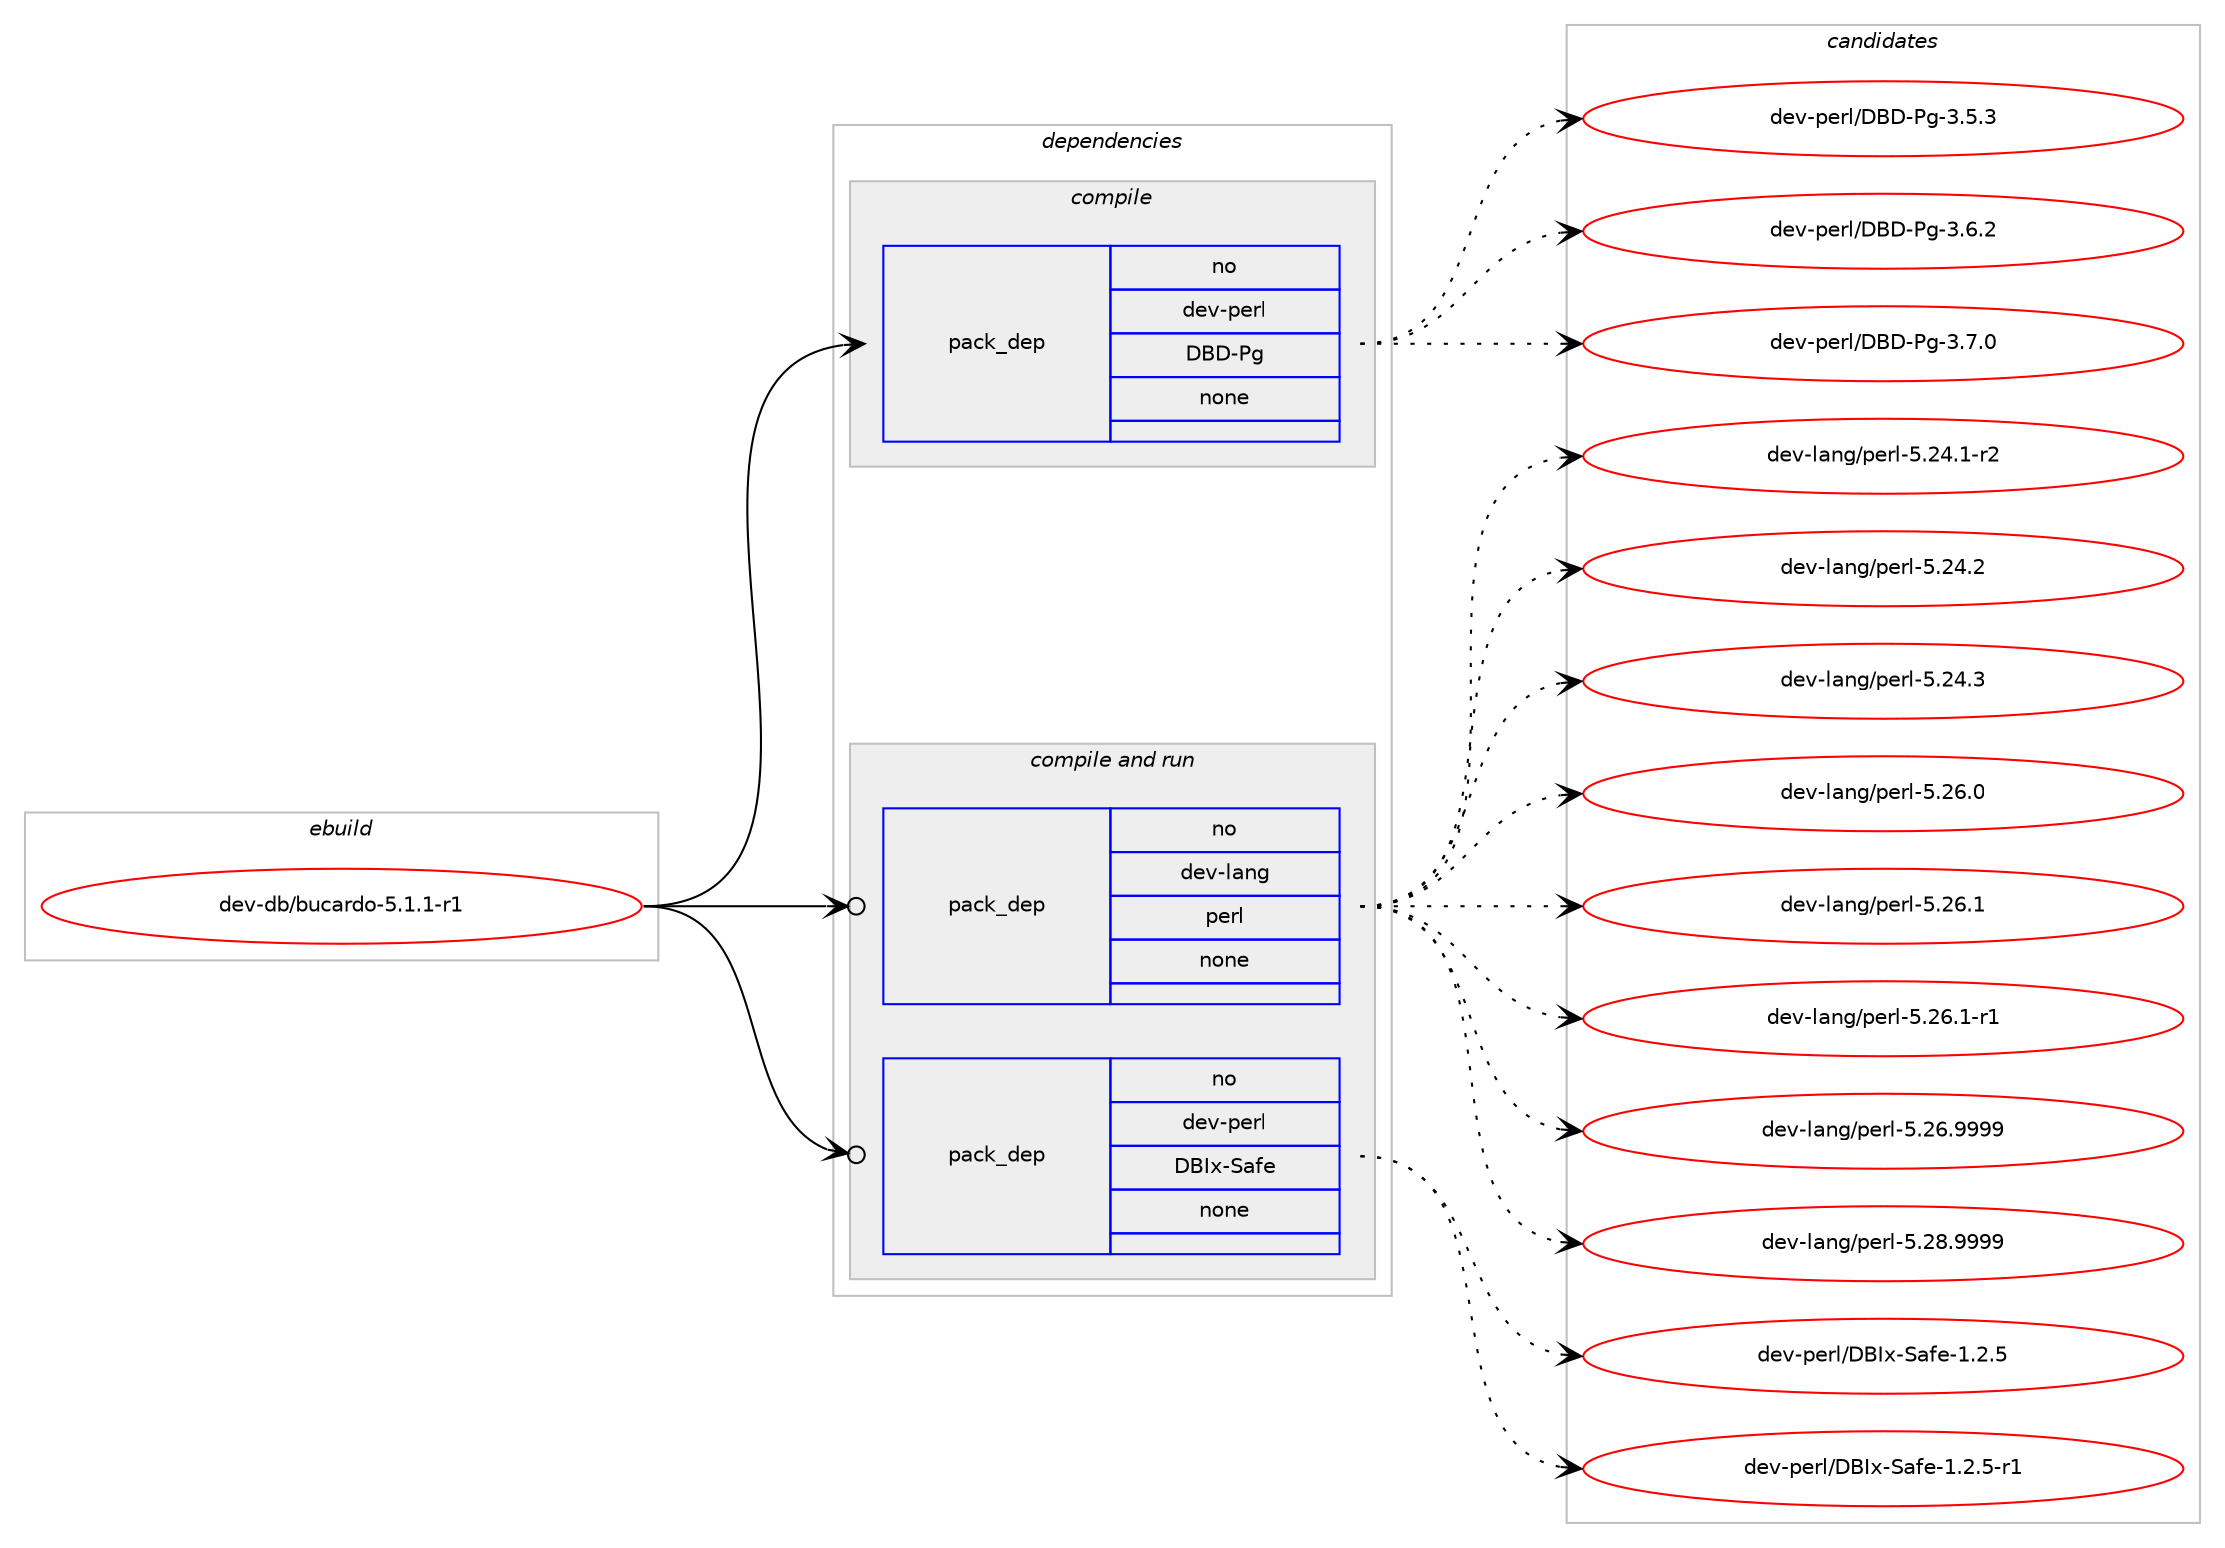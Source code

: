 digraph prolog {

# *************
# Graph options
# *************

newrank=true;
concentrate=true;
compound=true;
graph [rankdir=LR,fontname=Helvetica,fontsize=10,ranksep=1.5];#, ranksep=2.5, nodesep=0.2];
edge  [arrowhead=vee];
node  [fontname=Helvetica,fontsize=10];

# **********
# The ebuild
# **********

subgraph cluster_leftcol {
color=gray;
rank=same;
label=<<i>ebuild</i>>;
id [label="dev-db/bucardo-5.1.1-r1", color=red, width=4, href="../dev-db/bucardo-5.1.1-r1.svg"];
}

# ****************
# The dependencies
# ****************

subgraph cluster_midcol {
color=gray;
label=<<i>dependencies</i>>;
subgraph cluster_compile {
fillcolor="#eeeeee";
style=filled;
label=<<i>compile</i>>;
subgraph pack48755 {
dependency66119 [label=<<TABLE BORDER="0" CELLBORDER="1" CELLSPACING="0" CELLPADDING="4" WIDTH="220"><TR><TD ROWSPAN="6" CELLPADDING="30">pack_dep</TD></TR><TR><TD WIDTH="110">no</TD></TR><TR><TD>dev-perl</TD></TR><TR><TD>DBD-Pg</TD></TR><TR><TD>none</TD></TR><TR><TD></TD></TR></TABLE>>, shape=none, color=blue];
}
id:e -> dependency66119:w [weight=20,style="solid",arrowhead="vee"];
}
subgraph cluster_compileandrun {
fillcolor="#eeeeee";
style=filled;
label=<<i>compile and run</i>>;
subgraph pack48756 {
dependency66120 [label=<<TABLE BORDER="0" CELLBORDER="1" CELLSPACING="0" CELLPADDING="4" WIDTH="220"><TR><TD ROWSPAN="6" CELLPADDING="30">pack_dep</TD></TR><TR><TD WIDTH="110">no</TD></TR><TR><TD>dev-lang</TD></TR><TR><TD>perl</TD></TR><TR><TD>none</TD></TR><TR><TD></TD></TR></TABLE>>, shape=none, color=blue];
}
id:e -> dependency66120:w [weight=20,style="solid",arrowhead="odotvee"];
subgraph pack48757 {
dependency66121 [label=<<TABLE BORDER="0" CELLBORDER="1" CELLSPACING="0" CELLPADDING="4" WIDTH="220"><TR><TD ROWSPAN="6" CELLPADDING="30">pack_dep</TD></TR><TR><TD WIDTH="110">no</TD></TR><TR><TD>dev-perl</TD></TR><TR><TD>DBIx-Safe</TD></TR><TR><TD>none</TD></TR><TR><TD></TD></TR></TABLE>>, shape=none, color=blue];
}
id:e -> dependency66121:w [weight=20,style="solid",arrowhead="odotvee"];
}
subgraph cluster_run {
fillcolor="#eeeeee";
style=filled;
label=<<i>run</i>>;
}
}

# **************
# The candidates
# **************

subgraph cluster_choices {
rank=same;
color=gray;
label=<<i>candidates</i>>;

subgraph choice48755 {
color=black;
nodesep=1;
choice10010111845112101114108476866684580103455146534651 [label="dev-perl/DBD-Pg-3.5.3", color=red, width=4,href="../dev-perl/DBD-Pg-3.5.3.svg"];
choice10010111845112101114108476866684580103455146544650 [label="dev-perl/DBD-Pg-3.6.2", color=red, width=4,href="../dev-perl/DBD-Pg-3.6.2.svg"];
choice10010111845112101114108476866684580103455146554648 [label="dev-perl/DBD-Pg-3.7.0", color=red, width=4,href="../dev-perl/DBD-Pg-3.7.0.svg"];
dependency66119:e -> choice10010111845112101114108476866684580103455146534651:w [style=dotted,weight="100"];
dependency66119:e -> choice10010111845112101114108476866684580103455146544650:w [style=dotted,weight="100"];
dependency66119:e -> choice10010111845112101114108476866684580103455146554648:w [style=dotted,weight="100"];
}
subgraph choice48756 {
color=black;
nodesep=1;
choice100101118451089711010347112101114108455346505246494511450 [label="dev-lang/perl-5.24.1-r2", color=red, width=4,href="../dev-lang/perl-5.24.1-r2.svg"];
choice10010111845108971101034711210111410845534650524650 [label="dev-lang/perl-5.24.2", color=red, width=4,href="../dev-lang/perl-5.24.2.svg"];
choice10010111845108971101034711210111410845534650524651 [label="dev-lang/perl-5.24.3", color=red, width=4,href="../dev-lang/perl-5.24.3.svg"];
choice10010111845108971101034711210111410845534650544648 [label="dev-lang/perl-5.26.0", color=red, width=4,href="../dev-lang/perl-5.26.0.svg"];
choice10010111845108971101034711210111410845534650544649 [label="dev-lang/perl-5.26.1", color=red, width=4,href="../dev-lang/perl-5.26.1.svg"];
choice100101118451089711010347112101114108455346505446494511449 [label="dev-lang/perl-5.26.1-r1", color=red, width=4,href="../dev-lang/perl-5.26.1-r1.svg"];
choice10010111845108971101034711210111410845534650544657575757 [label="dev-lang/perl-5.26.9999", color=red, width=4,href="../dev-lang/perl-5.26.9999.svg"];
choice10010111845108971101034711210111410845534650564657575757 [label="dev-lang/perl-5.28.9999", color=red, width=4,href="../dev-lang/perl-5.28.9999.svg"];
dependency66120:e -> choice100101118451089711010347112101114108455346505246494511450:w [style=dotted,weight="100"];
dependency66120:e -> choice10010111845108971101034711210111410845534650524650:w [style=dotted,weight="100"];
dependency66120:e -> choice10010111845108971101034711210111410845534650524651:w [style=dotted,weight="100"];
dependency66120:e -> choice10010111845108971101034711210111410845534650544648:w [style=dotted,weight="100"];
dependency66120:e -> choice10010111845108971101034711210111410845534650544649:w [style=dotted,weight="100"];
dependency66120:e -> choice100101118451089711010347112101114108455346505446494511449:w [style=dotted,weight="100"];
dependency66120:e -> choice10010111845108971101034711210111410845534650544657575757:w [style=dotted,weight="100"];
dependency66120:e -> choice10010111845108971101034711210111410845534650564657575757:w [style=dotted,weight="100"];
}
subgraph choice48757 {
color=black;
nodesep=1;
choice1001011184511210111410847686673120458397102101454946504653 [label="dev-perl/DBIx-Safe-1.2.5", color=red, width=4,href="../dev-perl/DBIx-Safe-1.2.5.svg"];
choice10010111845112101114108476866731204583971021014549465046534511449 [label="dev-perl/DBIx-Safe-1.2.5-r1", color=red, width=4,href="../dev-perl/DBIx-Safe-1.2.5-r1.svg"];
dependency66121:e -> choice1001011184511210111410847686673120458397102101454946504653:w [style=dotted,weight="100"];
dependency66121:e -> choice10010111845112101114108476866731204583971021014549465046534511449:w [style=dotted,weight="100"];
}
}

}
